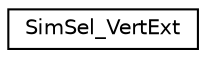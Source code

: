 digraph G
{
  edge [fontname="Helvetica",fontsize="10",labelfontname="Helvetica",labelfontsize="10"];
  node [fontname="Helvetica",fontsize="10",shape=record];
  rankdir=LR;
  Node1 [label="SimSel_VertExt",height=0.2,width=0.4,color="black", fillcolor="white", style="filled",URL="$d1/d89/structSimSel__VertExt.html"];
}

